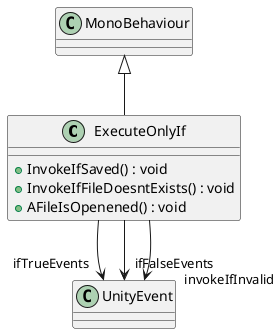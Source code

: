 @startuml
class ExecuteOnlyIf {
    + InvokeIfSaved() : void
    + InvokeIfFileDoesntExists() : void
    + AFileIsOpenened() : void
}
MonoBehaviour <|-- ExecuteOnlyIf
ExecuteOnlyIf --> "ifTrueEvents" UnityEvent
ExecuteOnlyIf --> "ifFalseEvents" UnityEvent
ExecuteOnlyIf --> "invokeIfInvalid" UnityEvent
@enduml

